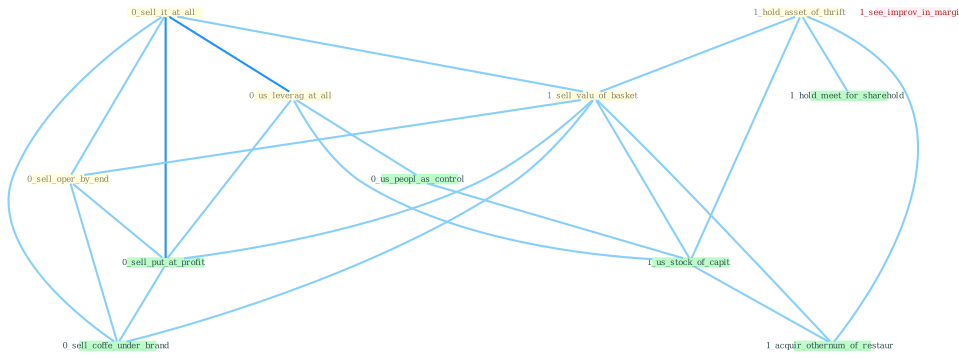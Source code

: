 Graph G{ 
    node
    [shape=polygon,style=filled,width=.5,height=.06,color="#BDFCC9",fixedsize=true,fontsize=4,
    fontcolor="#2f4f4f"];
    {node
    [color="#ffffe0", fontcolor="#8b7d6b"] "0_sell_it_at_all " "1_hold_asset_of_thrift " "1_sell_valu_of_basket " "0_us_leverag_at_all " "0_sell_oper_by_end "}
{node [color="#fff0f5", fontcolor="#b22222"] "1_see_improv_in_margin "}
edge [color="#B0E2FF"];

	"0_sell_it_at_all " -- "1_sell_valu_of_basket " [w="1", color="#87cefa" ];
	"0_sell_it_at_all " -- "0_us_leverag_at_all " [w="2", color="#1e90ff" , len=0.8];
	"0_sell_it_at_all " -- "0_sell_oper_by_end " [w="1", color="#87cefa" ];
	"0_sell_it_at_all " -- "0_sell_put_at_profit " [w="2", color="#1e90ff" , len=0.8];
	"0_sell_it_at_all " -- "0_sell_coffe_under_brand " [w="1", color="#87cefa" ];
	"1_hold_asset_of_thrift " -- "1_sell_valu_of_basket " [w="1", color="#87cefa" ];
	"1_hold_asset_of_thrift " -- "1_us_stock_of_capit " [w="1", color="#87cefa" ];
	"1_hold_asset_of_thrift " -- "1_hold_meet_for_sharehold " [w="1", color="#87cefa" ];
	"1_hold_asset_of_thrift " -- "1_acquir_othernum_of_restaur " [w="1", color="#87cefa" ];
	"1_sell_valu_of_basket " -- "0_sell_oper_by_end " [w="1", color="#87cefa" ];
	"1_sell_valu_of_basket " -- "0_sell_put_at_profit " [w="1", color="#87cefa" ];
	"1_sell_valu_of_basket " -- "1_us_stock_of_capit " [w="1", color="#87cefa" ];
	"1_sell_valu_of_basket " -- "0_sell_coffe_under_brand " [w="1", color="#87cefa" ];
	"1_sell_valu_of_basket " -- "1_acquir_othernum_of_restaur " [w="1", color="#87cefa" ];
	"0_us_leverag_at_all " -- "0_us_peopl_as_control " [w="1", color="#87cefa" ];
	"0_us_leverag_at_all " -- "0_sell_put_at_profit " [w="1", color="#87cefa" ];
	"0_us_leverag_at_all " -- "1_us_stock_of_capit " [w="1", color="#87cefa" ];
	"0_sell_oper_by_end " -- "0_sell_put_at_profit " [w="1", color="#87cefa" ];
	"0_sell_oper_by_end " -- "0_sell_coffe_under_brand " [w="1", color="#87cefa" ];
	"0_us_peopl_as_control " -- "1_us_stock_of_capit " [w="1", color="#87cefa" ];
	"0_sell_put_at_profit " -- "0_sell_coffe_under_brand " [w="1", color="#87cefa" ];
	"1_us_stock_of_capit " -- "1_acquir_othernum_of_restaur " [w="1", color="#87cefa" ];
}